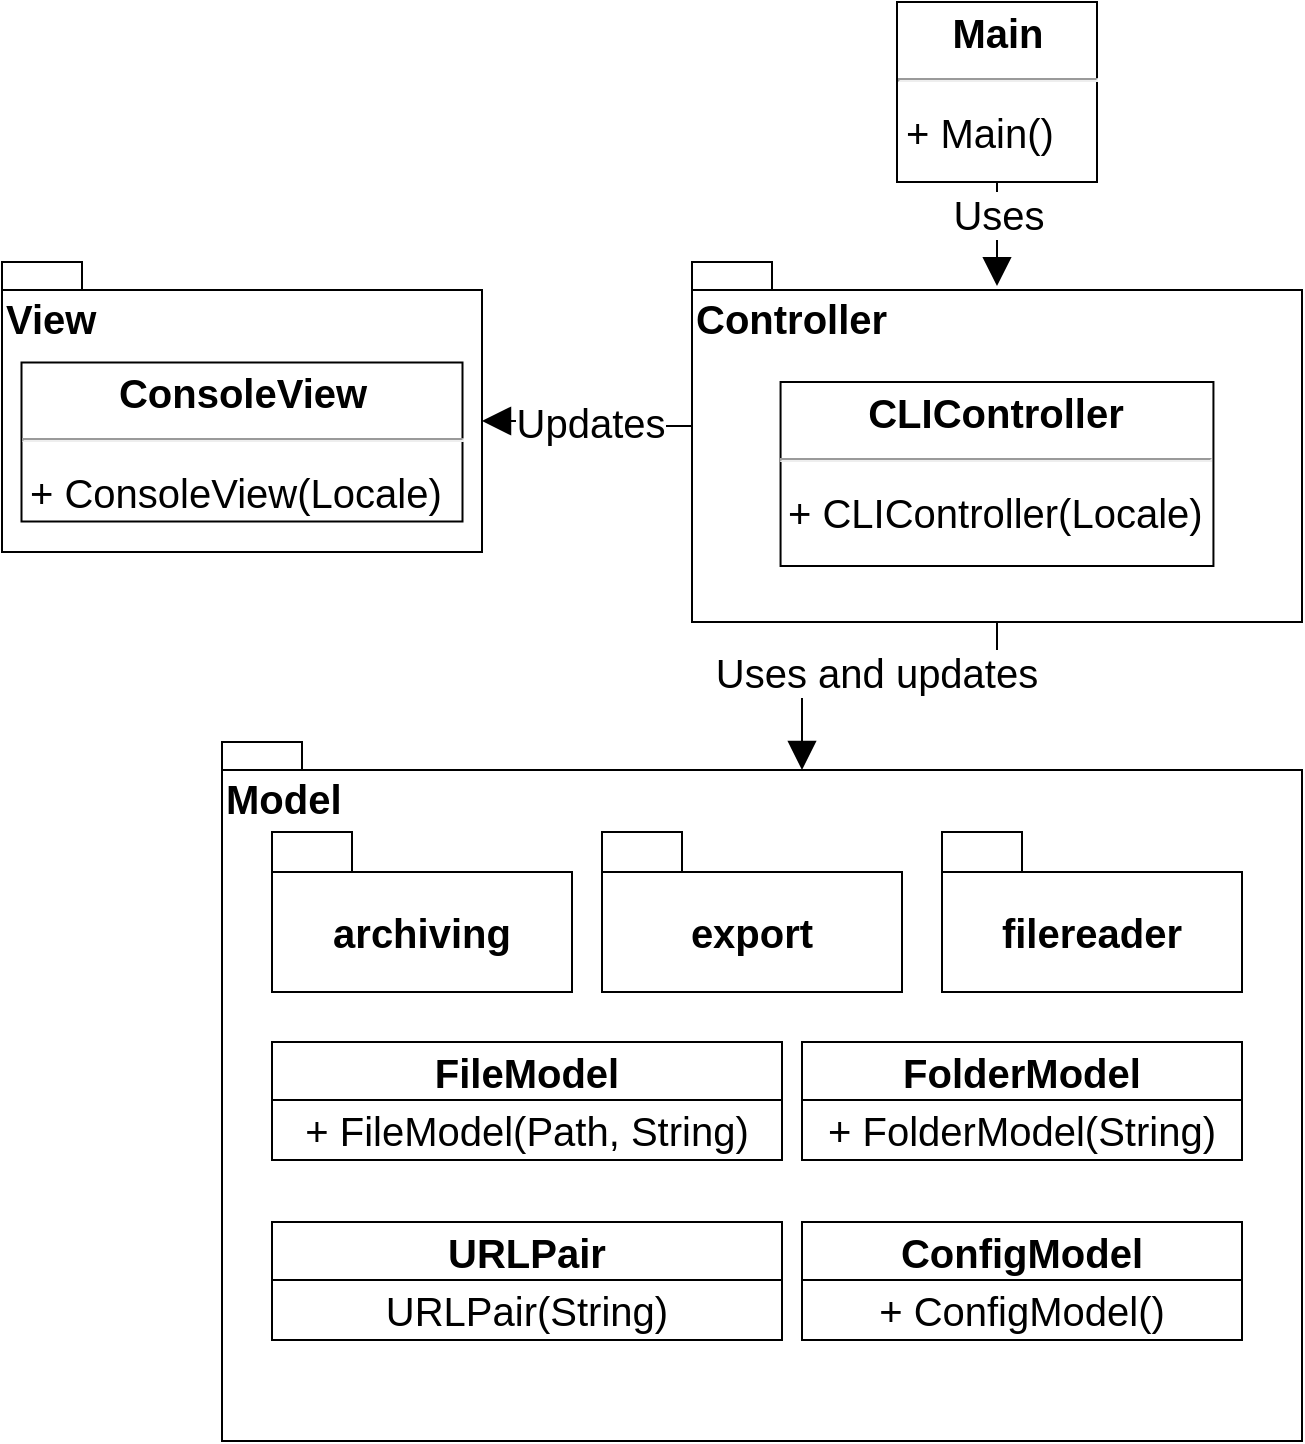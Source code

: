 <mxfile version="22.1.16" type="github" pages="3">
  <diagram id="C5RBs43oDa-KdzZeNtuy" name="Highlevel_MVC">
    <mxGraphModel dx="1945" dy="974" grid="1" gridSize="10" guides="1" tooltips="1" connect="1" arrows="1" fold="1" page="1" pageScale="1" pageWidth="827" pageHeight="1169" math="0" shadow="0">
      <root>
        <mxCell id="WIyWlLk6GJQsqaUBKTNV-0" />
        <mxCell id="WIyWlLk6GJQsqaUBKTNV-1" parent="WIyWlLk6GJQsqaUBKTNV-0" />
        <mxCell id="QGYrQredVnfcg148uMwv-22" value="Updates" style="edgeStyle=orthogonalEdgeStyle;rounded=0;orthogonalLoop=1;jettySize=auto;html=1;exitX=0;exitY=0;exitDx=0;exitDy=82;exitPerimeter=0;entryX=0;entryY=0;entryDx=240;entryDy=79.5;entryPerimeter=0;fontSize=20;endSize=12;startSize=12;endArrow=block;endFill=1;" parent="WIyWlLk6GJQsqaUBKTNV-1" source="QGYrQredVnfcg148uMwv-10" target="QGYrQredVnfcg148uMwv-9" edge="1">
          <mxGeometry relative="1" as="geometry" />
        </mxCell>
        <mxCell id="QGYrQredVnfcg148uMwv-23" value="Uses and updates" style="edgeStyle=orthogonalEdgeStyle;rounded=0;orthogonalLoop=1;jettySize=auto;html=1;exitX=0.5;exitY=1;exitDx=0;exitDy=0;exitPerimeter=0;fontSize=20;entryX=0;entryY=0;entryDx=290;entryDy=14;entryPerimeter=0;endSize=12;startSize=12;endArrow=block;endFill=1;" parent="WIyWlLk6GJQsqaUBKTNV-1" source="QGYrQredVnfcg148uMwv-10" target="QGYrQredVnfcg148uMwv-11" edge="1">
          <mxGeometry relative="1" as="geometry">
            <mxPoint x="270" y="540" as="targetPoint" />
          </mxGeometry>
        </mxCell>
        <mxCell id="QGYrQredVnfcg148uMwv-24" value="&lt;p style=&quot;margin: 4px 0px 0px; text-align: center; font-size: 20px;&quot;&gt;&lt;b style=&quot;font-size: 20px;&quot;&gt;Main&lt;/b&gt;&lt;/p&gt;&lt;hr style=&quot;font-size: 20px;&quot;&gt;&lt;p style=&quot;margin: 0px 0px 0px 4px; line-height: 1.6; font-size: 20px;&quot;&gt;+ Main() &lt;/p&gt;" style="verticalAlign=top;align=left;overflow=fill;fontSize=20;fontFamily=Helvetica;html=1;rounded=0;shadow=0;comic=0;labelBackgroundColor=none;strokeWidth=1;" parent="WIyWlLk6GJQsqaUBKTNV-1" vertex="1">
          <mxGeometry x="147.5" y="170" width="100" height="90" as="geometry" />
        </mxCell>
        <mxCell id="QGYrQredVnfcg148uMwv-25" value="Uses" style="edgeStyle=orthogonalEdgeStyle;rounded=0;orthogonalLoop=1;jettySize=auto;html=1;exitX=0.5;exitY=1;exitDx=0;exitDy=0;fontSize=20;entryX=0.5;entryY=0.067;entryDx=0;entryDy=0;entryPerimeter=0;endSize=12;startSize=12;endArrow=block;endFill=1;" parent="WIyWlLk6GJQsqaUBKTNV-1" source="QGYrQredVnfcg148uMwv-24" target="QGYrQredVnfcg148uMwv-10" edge="1">
          <mxGeometry relative="1" as="geometry">
            <mxPoint x="75" y="300" as="targetPoint" />
          </mxGeometry>
        </mxCell>
        <mxCell id="CSHUBqYgd3ZQVv_3Laho-2" value="" style="group;fontSize=20;" parent="WIyWlLk6GJQsqaUBKTNV-1" vertex="1" connectable="0">
          <mxGeometry x="-300" y="300" width="240" height="145" as="geometry" />
        </mxCell>
        <mxCell id="QGYrQredVnfcg148uMwv-9" value="View" style="shape=folder;fontStyle=1;spacingTop=10;tabWidth=40;tabHeight=14;tabPosition=left;html=1;whiteSpace=wrap;verticalAlign=top;align=left;fontSize=20;container=0;" parent="CSHUBqYgd3ZQVv_3Laho-2" vertex="1">
          <mxGeometry width="240" height="145" as="geometry" />
        </mxCell>
        <mxCell id="QGYrQredVnfcg148uMwv-19" value="&lt;p style=&quot;margin: 4px 0px 0px; text-align: center; font-size: 20px;&quot;&gt;&lt;b style=&quot;font-size: 20px;&quot;&gt;ConsoleView&lt;/b&gt;&lt;/p&gt;&lt;hr style=&quot;font-size: 20px;&quot;&gt;&lt;p style=&quot;margin: 0px 0px 0px 4px; line-height: 1.6; font-size: 20px;&quot;&gt;+ ConsoleView(Locale)&lt;/p&gt;" style="verticalAlign=top;align=left;overflow=fill;fontSize=20;fontFamily=Helvetica;html=1;rounded=0;shadow=0;comic=0;labelBackgroundColor=none;strokeWidth=1;container=0;" parent="CSHUBqYgd3ZQVv_3Laho-2" vertex="1">
          <mxGeometry x="9.75" y="50.25" width="220.5" height="79.5" as="geometry" />
        </mxCell>
        <mxCell id="QGYrQredVnfcg148uMwv-11" value="Model" style="shape=folder;fontStyle=1;spacingTop=10;tabWidth=40;tabHeight=14;tabPosition=left;html=1;whiteSpace=wrap;verticalAlign=top;align=left;fontSize=20;container=0;" parent="WIyWlLk6GJQsqaUBKTNV-1" vertex="1">
          <mxGeometry x="-190" y="540" width="540" height="349.5" as="geometry" />
        </mxCell>
        <mxCell id="tqvThd2J1X2mvA5Grj6J-0" value="archiving" style="shape=folder;fontStyle=1;tabWidth=40;tabHeight=20;tabPosition=left;html=1;boundedLbl=1;whiteSpace=wrap;fontSize=20;" parent="WIyWlLk6GJQsqaUBKTNV-1" vertex="1">
          <mxGeometry x="-165" y="585" width="150" height="80" as="geometry" />
        </mxCell>
        <mxCell id="tqvThd2J1X2mvA5Grj6J-1" value="export" style="shape=folder;fontStyle=1;tabWidth=40;tabHeight=20;tabPosition=left;html=1;boundedLbl=1;whiteSpace=wrap;fontSize=20;" parent="WIyWlLk6GJQsqaUBKTNV-1" vertex="1">
          <mxGeometry y="585" width="150" height="80" as="geometry" />
        </mxCell>
        <mxCell id="tqvThd2J1X2mvA5Grj6J-2" value="filereader" style="shape=folder;fontStyle=1;tabWidth=40;tabHeight=20;tabPosition=left;html=1;boundedLbl=1;whiteSpace=wrap;fontSize=20;" parent="WIyWlLk6GJQsqaUBKTNV-1" vertex="1">
          <mxGeometry x="170" y="585" width="150" height="80" as="geometry" />
        </mxCell>
        <mxCell id="tqvThd2J1X2mvA5Grj6J-8" value="FileModel" style="swimlane;fontStyle=1;align=center;verticalAlign=middle;childLayout=stackLayout;horizontal=1;startSize=29;horizontalStack=0;resizeParent=1;resizeParentMax=0;resizeLast=0;collapsible=0;marginBottom=0;html=1;whiteSpace=wrap;fontSize=20;" parent="WIyWlLk6GJQsqaUBKTNV-1" vertex="1">
          <mxGeometry x="-165" y="690" width="255" height="59" as="geometry" />
        </mxCell>
        <mxCell id="tqvThd2J1X2mvA5Grj6J-15" value="+ FileModel(Path, String)" style="text;html=1;strokeColor=none;fillColor=none;align=center;verticalAlign=middle;whiteSpace=wrap;rounded=0;fontSize=20;" parent="tqvThd2J1X2mvA5Grj6J-8" vertex="1">
          <mxGeometry y="29" width="255" height="30" as="geometry" />
        </mxCell>
        <mxCell id="tqvThd2J1X2mvA5Grj6J-11" value="FolderModel" style="swimlane;fontStyle=1;align=center;verticalAlign=middle;childLayout=stackLayout;horizontal=1;startSize=29;horizontalStack=0;resizeParent=1;resizeParentMax=0;resizeLast=0;collapsible=0;marginBottom=0;html=1;whiteSpace=wrap;fontSize=20;" parent="WIyWlLk6GJQsqaUBKTNV-1" vertex="1">
          <mxGeometry x="100" y="690" width="220" height="59" as="geometry" />
        </mxCell>
        <mxCell id="tqvThd2J1X2mvA5Grj6J-17" value="+ FolderModel(String)" style="text;html=1;strokeColor=none;fillColor=none;align=center;verticalAlign=middle;whiteSpace=wrap;rounded=0;fontSize=20;" parent="tqvThd2J1X2mvA5Grj6J-11" vertex="1">
          <mxGeometry y="29" width="220" height="30" as="geometry" />
        </mxCell>
        <mxCell id="tqvThd2J1X2mvA5Grj6J-12" value="ConfigModel" style="swimlane;fontStyle=1;align=center;verticalAlign=middle;childLayout=stackLayout;horizontal=1;startSize=29;horizontalStack=0;resizeParent=1;resizeParentMax=0;resizeLast=0;collapsible=0;marginBottom=0;html=1;whiteSpace=wrap;fontSize=20;" parent="WIyWlLk6GJQsqaUBKTNV-1" vertex="1">
          <mxGeometry x="100" y="780" width="220" height="59" as="geometry" />
        </mxCell>
        <mxCell id="tqvThd2J1X2mvA5Grj6J-18" value="+ ConfigModel()" style="text;html=1;strokeColor=none;fillColor=none;align=center;verticalAlign=middle;whiteSpace=wrap;rounded=0;fontSize=20;" parent="tqvThd2J1X2mvA5Grj6J-12" vertex="1">
          <mxGeometry y="29" width="220" height="30" as="geometry" />
        </mxCell>
        <mxCell id="tqvThd2J1X2mvA5Grj6J-13" value="&lt;div style=&quot;font-size: 20px;&quot;&gt;URLPair&lt;/div&gt;" style="swimlane;fontStyle=1;align=center;verticalAlign=middle;childLayout=stackLayout;horizontal=1;startSize=29;horizontalStack=0;resizeParent=1;resizeParentMax=0;resizeLast=0;collapsible=0;marginBottom=0;html=1;whiteSpace=wrap;fontSize=20;" parent="WIyWlLk6GJQsqaUBKTNV-1" vertex="1">
          <mxGeometry x="-165" y="780" width="255" height="59" as="geometry" />
        </mxCell>
        <mxCell id="tqvThd2J1X2mvA5Grj6J-19" value="URLPair(String)" style="text;html=1;strokeColor=none;fillColor=none;align=center;verticalAlign=middle;whiteSpace=wrap;rounded=0;fontSize=20;" parent="tqvThd2J1X2mvA5Grj6J-13" vertex="1">
          <mxGeometry y="29" width="255" height="30" as="geometry" />
        </mxCell>
        <mxCell id="QGYrQredVnfcg148uMwv-10" value="Controller" style="shape=folder;fontStyle=1;spacingTop=10;tabWidth=40;tabHeight=14;tabPosition=left;html=1;whiteSpace=wrap;align=left;verticalAlign=top;fontSize=20;container=0;" parent="WIyWlLk6GJQsqaUBKTNV-1" vertex="1">
          <mxGeometry x="45" y="300" width="305" height="180" as="geometry" />
        </mxCell>
        <mxCell id="QGYrQredVnfcg148uMwv-14" value="&lt;p style=&quot;margin: 4px 0px 0px; text-align: center; font-size: 20px;&quot;&gt;&lt;b style=&quot;font-size: 20px;&quot;&gt;CLIController&lt;/b&gt;&lt;/p&gt;&lt;hr style=&quot;font-size: 20px;&quot;&gt;&lt;p style=&quot;margin: 0px 0px 0px 4px; line-height: 1.6; font-size: 20px;&quot;&gt;+ CLIController(Locale) &lt;/p&gt;" style="verticalAlign=top;align=left;overflow=fill;fontSize=20;fontFamily=Helvetica;html=1;rounded=0;shadow=0;comic=0;labelBackgroundColor=none;strokeWidth=1;container=0;" parent="WIyWlLk6GJQsqaUBKTNV-1" vertex="1">
          <mxGeometry x="89.28" y="360" width="216.44" height="92" as="geometry" />
        </mxCell>
      </root>
    </mxGraphModel>
  </diagram>
  <diagram id="DcU-BiYOPnU9oxLkgbCm" name="Detailed_MVC">
    <mxGraphModel dx="2901" dy="1123" grid="1" gridSize="10" guides="1" tooltips="1" connect="1" arrows="1" fold="1" page="1" pageScale="1" pageWidth="827" pageHeight="1169" math="0" shadow="0">
      <root>
        <mxCell id="0" />
        <mxCell id="1" parent="0" />
        <mxCell id="aJK3CpLHi-7lh1vaiTq2-1" value="Updates" style="edgeStyle=orthogonalEdgeStyle;rounded=0;orthogonalLoop=1;jettySize=auto;html=1;exitX=0;exitY=0;exitDx=0;exitDy=82;exitPerimeter=0;entryX=0;entryY=0;entryDx=240;entryDy=79.5;entryPerimeter=0;fontSize=18;" parent="1" source="aJK3CpLHi-7lh1vaiTq2-14" target="aJK3CpLHi-7lh1vaiTq2-17" edge="1">
          <mxGeometry relative="1" as="geometry" />
        </mxCell>
        <mxCell id="aJK3CpLHi-7lh1vaiTq2-2" value="Uses and updates" style="edgeStyle=orthogonalEdgeStyle;rounded=0;orthogonalLoop=1;jettySize=auto;html=1;exitX=0.5;exitY=1;exitDx=0;exitDy=0;exitPerimeter=0;entryX=0.49;entryY=0.036;entryDx=0;entryDy=0;entryPerimeter=0;fontSize=18;" parent="1" source="aJK3CpLHi-7lh1vaiTq2-14" target="aJK3CpLHi-7lh1vaiTq2-6" edge="1">
          <mxGeometry relative="1" as="geometry" />
        </mxCell>
        <mxCell id="aJK3CpLHi-7lh1vaiTq2-3" value="&lt;p style=&quot;margin: 4px 0px 0px; text-align: center; font-size: 18px;&quot;&gt;&lt;b style=&quot;font-size: 18px;&quot;&gt;Main&lt;/b&gt;&lt;/p&gt;&lt;hr style=&quot;font-size: 18px;&quot;&gt;&lt;p style=&quot;margin: 0px 0px 0px 4px; line-height: 1.6; font-size: 18px;&quot;&gt;+ Main(): &lt;/p&gt;" style="verticalAlign=top;align=left;overflow=fill;fontSize=18;fontFamily=Helvetica;html=1;rounded=0;shadow=0;comic=0;labelBackgroundColor=none;strokeWidth=1;" parent="1" vertex="1">
          <mxGeometry x="24.75" y="150" width="100" height="80" as="geometry" />
        </mxCell>
        <mxCell id="aJK3CpLHi-7lh1vaiTq2-4" value="Uses" style="edgeStyle=orthogonalEdgeStyle;rounded=0;orthogonalLoop=1;jettySize=auto;html=1;exitX=0.5;exitY=1;exitDx=0;exitDy=0;fontSize=18;entryX=0.5;entryY=0.067;entryDx=0;entryDy=0;entryPerimeter=0;" parent="1" source="aJK3CpLHi-7lh1vaiTq2-3" target="aJK3CpLHi-7lh1vaiTq2-14" edge="1">
          <mxGeometry relative="1" as="geometry">
            <mxPoint x="75" y="300" as="targetPoint" />
          </mxGeometry>
        </mxCell>
        <mxCell id="aJK3CpLHi-7lh1vaiTq2-13" value="" style="group;fontSize=18;" parent="1" vertex="1" connectable="0">
          <mxGeometry x="-155" y="280" width="460" height="180" as="geometry" />
        </mxCell>
        <mxCell id="aJK3CpLHi-7lh1vaiTq2-14" value="Controller" style="shape=folder;fontStyle=1;spacingTop=10;tabWidth=40;tabHeight=14;tabPosition=left;html=1;whiteSpace=wrap;align=left;verticalAlign=top;fontSize=18;container=0;fillColor=#FBC200;" parent="aJK3CpLHi-7lh1vaiTq2-13" vertex="1">
          <mxGeometry width="460" height="180" as="geometry" />
        </mxCell>
        <mxCell id="aJK3CpLHi-7lh1vaiTq2-15" value="&lt;p style=&quot;margin: 4px 0px 0px; text-align: center; font-size: 18px;&quot;&gt;&lt;b style=&quot;font-size: 18px;&quot;&gt;CLIController&lt;/b&gt;&lt;/p&gt;&lt;hr style=&quot;font-size: 18px;&quot;&gt;&lt;p style=&quot;margin: 0px 0px 0px 4px; line-height: 1.6; font-size: 18px;&quot;&gt;+ CLIController(URLArchiverModel, ConsoleView,&amp;nbsp;&lt;/p&gt;&lt;p style=&quot;margin: 0px 0px 0px 4px; line-height: 1.6; font-size: 18px;&quot;&gt;&lt;span style=&quot;white-space: pre; font-size: 18px;&quot;&gt;&#x9;&lt;/span&gt;URLExtractor, URLArchiver): &lt;/p&gt;" style="verticalAlign=top;align=left;overflow=fill;fontSize=18;fontFamily=Helvetica;html=1;rounded=0;shadow=0;comic=0;labelBackgroundColor=none;strokeWidth=1;container=0;" parent="aJK3CpLHi-7lh1vaiTq2-13" vertex="1">
          <mxGeometry x="19.5" y="48" width="420.5" height="112" as="geometry" />
        </mxCell>
        <mxCell id="aJK3CpLHi-7lh1vaiTq2-16" value="" style="group;fontSize=18;fillColor=default;" parent="1" vertex="1" connectable="0">
          <mxGeometry x="-500" y="280" width="240" height="145" as="geometry" />
        </mxCell>
        <mxCell id="aJK3CpLHi-7lh1vaiTq2-17" value="View" style="shape=folder;fontStyle=1;spacingTop=10;tabWidth=40;tabHeight=14;tabPosition=left;html=1;whiteSpace=wrap;verticalAlign=top;align=left;fontSize=18;container=0;fillColor=#99c1f1;" parent="aJK3CpLHi-7lh1vaiTq2-16" vertex="1">
          <mxGeometry width="240" height="145" as="geometry" />
        </mxCell>
        <mxCell id="aJK3CpLHi-7lh1vaiTq2-18" value="&lt;p style=&quot;margin: 4px 0px 0px; text-align: center; font-size: 18px;&quot;&gt;&lt;b style=&quot;font-size: 18px;&quot;&gt;ConsoleView&lt;/b&gt;&lt;/p&gt;&lt;hr style=&quot;font-size: 18px;&quot;&gt;&lt;p style=&quot;margin: 0px 0px 0px 4px; line-height: 1.6; font-size: 18px;&quot;&gt;+ ConsoleView(Locale): &lt;/p&gt;" style="verticalAlign=top;align=left;overflow=fill;fontSize=18;fontFamily=Helvetica;html=1;rounded=0;shadow=0;comic=0;labelBackgroundColor=none;strokeWidth=1;container=0;" parent="aJK3CpLHi-7lh1vaiTq2-16" vertex="1">
          <mxGeometry x="19.5" y="50.25" width="201" height="79.5" as="geometry" />
        </mxCell>
        <mxCell id="aJK3CpLHi-7lh1vaiTq2-30" value="" style="group;fontSize=18;fillColor=default;" parent="1" vertex="1" connectable="0">
          <mxGeometry x="-240" y="510" width="640" height="310" as="geometry" />
        </mxCell>
        <mxCell id="aJK3CpLHi-7lh1vaiTq2-6" value="Model" style="shape=folder;fontStyle=1;spacingTop=10;tabWidth=40;tabHeight=14;tabPosition=left;html=1;whiteSpace=wrap;verticalAlign=top;align=left;fontSize=18;container=0;fillColor=#D2A56D;" parent="aJK3CpLHi-7lh1vaiTq2-30" vertex="1">
          <mxGeometry width="640" height="310" as="geometry" />
        </mxCell>
        <mxCell id="aJK3CpLHi-7lh1vaiTq2-9" value="&lt;p style=&quot;margin: 4px 0px 0px; text-align: center; font-size: 18px;&quot;&gt;&lt;b style=&quot;font-size: 18px;&quot;&gt;URLPair&lt;/b&gt;&lt;/p&gt;&lt;hr style=&quot;font-size: 18px;&quot;&gt;&lt;p style=&quot;margin: 0px 0px 0px 4px; line-height: 1.6; font-size: 18px;&quot;&gt;+ URLPair(String, int): &lt;/p&gt;" style="verticalAlign=top;align=left;overflow=fill;fontSize=18;fontFamily=Helvetica;html=1;rounded=0;shadow=0;comic=0;labelBackgroundColor=none;strokeWidth=1;container=0;" parent="aJK3CpLHi-7lh1vaiTq2-30" vertex="1">
          <mxGeometry x="363.25" y="195" width="250" height="80" as="geometry" />
        </mxCell>
        <mxCell id="aJK3CpLHi-7lh1vaiTq2-24" value="&lt;p style=&quot;margin: 4px 0px 0px; text-align: center; font-size: 18px;&quot;&gt;&lt;b style=&quot;font-size: 18px;&quot;&gt;FolderModel&lt;/b&gt;&lt;/p&gt;&lt;hr style=&quot;font-size: 18px;&quot;&gt;&lt;p style=&quot;margin: 0px 0px 0px 4px; line-height: 1.6; font-size: 18px;&quot;&gt;+ FolderModel(String): &lt;/p&gt;" style="verticalAlign=top;align=left;overflow=fill;fontSize=18;fontFamily=Helvetica;html=1;rounded=0;shadow=0;comic=0;labelBackgroundColor=none;strokeWidth=1;container=0;" parent="aJK3CpLHi-7lh1vaiTq2-30" vertex="1">
          <mxGeometry x="30" y="60" width="250" height="80" as="geometry" />
        </mxCell>
        <mxCell id="aJK3CpLHi-7lh1vaiTq2-28" style="edgeStyle=orthogonalEdgeStyle;rounded=0;orthogonalLoop=1;jettySize=auto;html=1;exitX=0.5;exitY=1;exitDx=0;exitDy=0;entryX=0.5;entryY=0;entryDx=0;entryDy=0;startArrow=diamond;startFill=1;endArrow=none;endFill=0;startSize=15;fontSize=18;" parent="aJK3CpLHi-7lh1vaiTq2-30" source="aJK3CpLHi-7lh1vaiTq2-25" target="aJK3CpLHi-7lh1vaiTq2-9" edge="1">
          <mxGeometry relative="1" as="geometry" />
        </mxCell>
        <mxCell id="aJK3CpLHi-7lh1vaiTq2-25" value="&lt;p style=&quot;margin: 4px 0px 0px; text-align: center; font-size: 18px;&quot;&gt;&lt;b style=&quot;font-size: 18px;&quot;&gt;FileModel&lt;/b&gt;&lt;/p&gt;&lt;hr style=&quot;font-size: 18px;&quot;&gt;&lt;p style=&quot;margin: 0px 0px 0px 4px; line-height: 1.6; font-size: 18px;&quot;&gt;+ FileModel(String, String): &lt;/p&gt;" style="verticalAlign=top;align=left;overflow=fill;fontSize=18;fontFamily=Helvetica;html=1;rounded=0;shadow=0;comic=0;labelBackgroundColor=none;strokeWidth=1;container=0;" parent="aJK3CpLHi-7lh1vaiTq2-30" vertex="1">
          <mxGeometry x="376.5" y="60" width="223.5" height="80" as="geometry" />
        </mxCell>
        <mxCell id="aJK3CpLHi-7lh1vaiTq2-23" style="edgeStyle=orthogonalEdgeStyle;rounded=0;orthogonalLoop=1;jettySize=auto;html=1;exitX=1;exitY=0.5;exitDx=0;exitDy=0;entryX=0;entryY=0.5;entryDx=0;entryDy=0;endArrow=none;endFill=0;fontSize=18;" parent="aJK3CpLHi-7lh1vaiTq2-30" source="aJK3CpLHi-7lh1vaiTq2-24" target="aJK3CpLHi-7lh1vaiTq2-25" edge="1">
          <mxGeometry relative="1" as="geometry" />
        </mxCell>
        <mxCell id="aJK3CpLHi-7lh1vaiTq2-26" value="1" style="text;html=1;strokeColor=none;fillColor=none;align=center;verticalAlign=middle;whiteSpace=wrap;rounded=0;fontSize=18;" parent="aJK3CpLHi-7lh1vaiTq2-30" vertex="1">
          <mxGeometry x="267" y="72" width="60" height="30" as="geometry" />
        </mxCell>
        <mxCell id="aJK3CpLHi-7lh1vaiTq2-27" value="*" style="text;html=1;strokeColor=none;fillColor=none;align=center;verticalAlign=middle;whiteSpace=wrap;rounded=0;fontSize=18;" parent="aJK3CpLHi-7lh1vaiTq2-30" vertex="1">
          <mxGeometry x="329.5" y="75" width="60" height="30" as="geometry" />
        </mxCell>
        <mxCell id="aJK3CpLHi-7lh1vaiTq2-29" value="*" style="text;html=1;strokeColor=none;fillColor=none;align=center;verticalAlign=middle;whiteSpace=wrap;rounded=0;fontSize=18;" parent="aJK3CpLHi-7lh1vaiTq2-30" vertex="1">
          <mxGeometry x="480" y="165" width="60" height="30" as="geometry" />
        </mxCell>
      </root>
    </mxGraphModel>
  </diagram>
  <diagram id="es69Ed0PYdbkx7mRGKWy" name="Highlevel_MV_Presentation">
    <mxGraphModel dx="1800" dy="828" grid="1" gridSize="10" guides="1" tooltips="1" connect="1" arrows="1" fold="1" page="1" pageScale="1" pageWidth="850" pageHeight="1100" math="0" shadow="0">
      <root>
        <mxCell id="0" />
        <mxCell id="1" parent="0" />
        <mxCell id="Vl4k0jaABsQnlIT1VJTh-1" value="Updates" style="edgeStyle=orthogonalEdgeStyle;rounded=0;orthogonalLoop=1;jettySize=auto;html=1;exitX=0;exitY=0;exitDx=0;exitDy=82;exitPerimeter=0;entryX=0;entryY=0;entryDx=240;entryDy=79.5;entryPerimeter=0;fontSize=20;endSize=12;startSize=12;endArrow=block;endFill=1;" edge="1" parent="1" source="Vl4k0jaABsQnlIT1VJTh-20" target="Vl4k0jaABsQnlIT1VJTh-6">
          <mxGeometry relative="1" as="geometry" />
        </mxCell>
        <mxCell id="Vl4k0jaABsQnlIT1VJTh-2" value="Uses and updates" style="edgeStyle=orthogonalEdgeStyle;rounded=0;orthogonalLoop=1;jettySize=auto;html=1;exitX=0.5;exitY=1;exitDx=0;exitDy=0;exitPerimeter=0;fontSize=20;endSize=12;startSize=12;endArrow=block;endFill=1;entryX=0;entryY=0;entryDx=290;entryDy=14;entryPerimeter=0;" edge="1" parent="1" source="Vl4k0jaABsQnlIT1VJTh-20" target="Vl4k0jaABsQnlIT1VJTh-8">
          <mxGeometry relative="1" as="geometry">
            <mxPoint x="270" y="540" as="targetPoint" />
          </mxGeometry>
        </mxCell>
        <mxCell id="Vl4k0jaABsQnlIT1VJTh-3" value="&lt;p style=&quot;margin: 4px 0px 0px; text-align: center; font-size: 20px;&quot;&gt;&lt;b style=&quot;font-size: 20px;&quot;&gt;Main&lt;/b&gt;&lt;/p&gt;&lt;hr style=&quot;font-size: 20px;&quot;&gt;&lt;p style=&quot;margin: 0px 0px 0px 4px; line-height: 1.6; font-size: 20px;&quot;&gt;+ Main() &lt;/p&gt;" style="verticalAlign=top;align=left;overflow=fill;fontSize=20;fontFamily=Helvetica;html=1;rounded=0;shadow=0;comic=0;labelBackgroundColor=none;strokeWidth=1;" vertex="1" parent="1">
          <mxGeometry x="147.5" y="170" width="100" height="90" as="geometry" />
        </mxCell>
        <mxCell id="Vl4k0jaABsQnlIT1VJTh-4" value="Uses" style="edgeStyle=orthogonalEdgeStyle;rounded=0;orthogonalLoop=1;jettySize=auto;html=1;exitX=0.5;exitY=1;exitDx=0;exitDy=0;fontSize=20;entryX=0.5;entryY=0.067;entryDx=0;entryDy=0;entryPerimeter=0;endSize=12;startSize=12;endArrow=block;endFill=1;" edge="1" parent="1" source="Vl4k0jaABsQnlIT1VJTh-3" target="Vl4k0jaABsQnlIT1VJTh-20">
          <mxGeometry relative="1" as="geometry">
            <mxPoint x="75" y="300" as="targetPoint" />
          </mxGeometry>
        </mxCell>
        <mxCell id="Vl4k0jaABsQnlIT1VJTh-5" value="" style="group;fontSize=20;fillColor=default;container=0;" vertex="1" connectable="0" parent="1">
          <mxGeometry x="-300" y="300" width="240" height="145" as="geometry" />
        </mxCell>
        <mxCell id="Vl4k0jaABsQnlIT1VJTh-8" value="Model" style="shape=folder;fontStyle=1;spacingTop=10;tabWidth=40;tabHeight=14;tabPosition=left;html=1;whiteSpace=wrap;verticalAlign=top;align=left;fontSize=20;container=0;fillColor=#c17d11;" vertex="1" parent="1">
          <mxGeometry x="-98" y="542" width="540" height="349.5" as="geometry" />
        </mxCell>
        <mxCell id="Vl4k0jaABsQnlIT1VJTh-9" value="archiving" style="shape=folder;fontStyle=1;tabWidth=40;tabHeight=20;tabPosition=left;html=1;boundedLbl=1;whiteSpace=wrap;fontSize=20;" vertex="1" parent="1">
          <mxGeometry x="-73" y="587" width="150" height="80" as="geometry" />
        </mxCell>
        <mxCell id="Vl4k0jaABsQnlIT1VJTh-10" value="export" style="shape=folder;fontStyle=1;tabWidth=40;tabHeight=20;tabPosition=left;html=1;boundedLbl=1;whiteSpace=wrap;fontSize=20;" vertex="1" parent="1">
          <mxGeometry x="92" y="587" width="150" height="80" as="geometry" />
        </mxCell>
        <mxCell id="Vl4k0jaABsQnlIT1VJTh-11" value="filereader" style="shape=folder;fontStyle=1;tabWidth=40;tabHeight=20;tabPosition=left;html=1;boundedLbl=1;whiteSpace=wrap;fontSize=20;" vertex="1" parent="1">
          <mxGeometry x="262" y="587" width="150" height="80" as="geometry" />
        </mxCell>
        <mxCell id="Vl4k0jaABsQnlIT1VJTh-12" value="FileModel" style="swimlane;fontStyle=1;align=center;verticalAlign=middle;childLayout=stackLayout;horizontal=1;startSize=29;horizontalStack=0;resizeParent=1;resizeParentMax=0;resizeLast=0;collapsible=0;marginBottom=0;html=1;whiteSpace=wrap;fontSize=20;" vertex="1" parent="1">
          <mxGeometry x="-73" y="692" width="255" height="59" as="geometry" />
        </mxCell>
        <mxCell id="Vl4k0jaABsQnlIT1VJTh-13" value="+ FileModel(Path, String)" style="text;html=1;strokeColor=none;fillColor=default;align=center;verticalAlign=middle;whiteSpace=wrap;rounded=0;fontSize=20;" vertex="1" parent="Vl4k0jaABsQnlIT1VJTh-12">
          <mxGeometry y="29" width="255" height="30" as="geometry" />
        </mxCell>
        <mxCell id="Vl4k0jaABsQnlIT1VJTh-14" value="FolderModel" style="swimlane;fontStyle=1;align=center;verticalAlign=middle;childLayout=stackLayout;horizontal=1;startSize=29;horizontalStack=0;resizeParent=1;resizeParentMax=0;resizeLast=0;collapsible=0;marginBottom=0;html=1;whiteSpace=wrap;fontSize=20;" vertex="1" parent="1">
          <mxGeometry x="192" y="692" width="220" height="59" as="geometry" />
        </mxCell>
        <mxCell id="Vl4k0jaABsQnlIT1VJTh-15" value="+ FolderModel(String)" style="text;html=1;strokeColor=none;fillColor=default;align=center;verticalAlign=middle;whiteSpace=wrap;rounded=0;fontSize=20;" vertex="1" parent="Vl4k0jaABsQnlIT1VJTh-14">
          <mxGeometry y="29" width="220" height="30" as="geometry" />
        </mxCell>
        <mxCell id="Vl4k0jaABsQnlIT1VJTh-16" value="ConfigModel" style="swimlane;fontStyle=1;align=center;verticalAlign=middle;childLayout=stackLayout;horizontal=1;startSize=29;horizontalStack=0;resizeParent=1;resizeParentMax=0;resizeLast=0;collapsible=0;marginBottom=0;html=1;whiteSpace=wrap;fontSize=20;" vertex="1" parent="1">
          <mxGeometry x="192" y="782" width="220" height="59" as="geometry" />
        </mxCell>
        <mxCell id="Vl4k0jaABsQnlIT1VJTh-17" value="+ ConfigModel()" style="text;html=1;strokeColor=none;fillColor=default;align=center;verticalAlign=middle;whiteSpace=wrap;rounded=0;fontSize=20;" vertex="1" parent="Vl4k0jaABsQnlIT1VJTh-16">
          <mxGeometry y="29" width="220" height="30" as="geometry" />
        </mxCell>
        <mxCell id="Vl4k0jaABsQnlIT1VJTh-18" value="&lt;div style=&quot;font-size: 20px;&quot;&gt;URLPair&lt;/div&gt;" style="swimlane;fontStyle=1;align=center;verticalAlign=middle;childLayout=stackLayout;horizontal=1;startSize=29;horizontalStack=0;resizeParent=1;resizeParentMax=0;resizeLast=0;collapsible=0;marginBottom=0;html=1;whiteSpace=wrap;fontSize=20;" vertex="1" parent="1">
          <mxGeometry x="-73" y="782" width="255" height="59" as="geometry" />
        </mxCell>
        <mxCell id="Vl4k0jaABsQnlIT1VJTh-19" value="URLPair(String)" style="text;html=1;strokeColor=none;fillColor=default;align=center;verticalAlign=middle;whiteSpace=wrap;rounded=0;fontSize=20;" vertex="1" parent="Vl4k0jaABsQnlIT1VJTh-18">
          <mxGeometry y="29" width="255" height="30" as="geometry" />
        </mxCell>
        <mxCell id="Vl4k0jaABsQnlIT1VJTh-20" value="Controller" style="shape=folder;fontStyle=1;spacingTop=10;tabWidth=40;tabHeight=14;tabPosition=left;html=1;whiteSpace=wrap;align=left;verticalAlign=top;fontSize=20;container=0;fillColor=#fbc200;" vertex="1" parent="1">
          <mxGeometry x="40" y="300" width="305" height="180" as="geometry" />
        </mxCell>
        <mxCell id="Vl4k0jaABsQnlIT1VJTh-21" value="&lt;p style=&quot;margin: 4px 0px 0px; text-align: center; font-size: 20px;&quot;&gt;&lt;b style=&quot;font-size: 20px;&quot;&gt;CLIController&lt;/b&gt;&lt;/p&gt;&lt;hr style=&quot;font-size: 20px;&quot;&gt;&lt;p style=&quot;margin: 0px 0px 0px 4px; line-height: 1.6; font-size: 20px;&quot;&gt;+ CLIController(Locale) &lt;/p&gt;" style="verticalAlign=top;align=left;overflow=fill;fontSize=20;fontFamily=Helvetica;html=1;rounded=0;shadow=0;comic=0;labelBackgroundColor=none;strokeWidth=1;container=0;" vertex="1" parent="1">
          <mxGeometry x="89.28" y="360" width="216.44" height="92" as="geometry" />
        </mxCell>
        <mxCell id="Vl4k0jaABsQnlIT1VJTh-6" value="View" style="shape=folder;fontStyle=1;spacingTop=10;tabWidth=40;tabHeight=14;tabPosition=left;html=1;whiteSpace=wrap;verticalAlign=top;align=left;fontSize=20;container=0;fillColor=#99c1f1;" vertex="1" parent="1">
          <mxGeometry x="-300" y="300" width="240" height="145" as="geometry" />
        </mxCell>
        <mxCell id="Vl4k0jaABsQnlIT1VJTh-7" value="&lt;p style=&quot;margin: 4px 0px 0px; text-align: center; font-size: 20px;&quot;&gt;&lt;b style=&quot;font-size: 20px;&quot;&gt;ConsoleView&lt;/b&gt;&lt;/p&gt;&lt;hr style=&quot;font-size: 20px;&quot;&gt;&lt;p style=&quot;margin: 0px 0px 0px 4px; line-height: 1.6; font-size: 20px;&quot;&gt;+ ConsoleView(Locale)&lt;/p&gt;" style="verticalAlign=top;align=left;overflow=fill;fontSize=20;fontFamily=Helvetica;html=1;rounded=0;shadow=0;comic=0;labelBackgroundColor=none;strokeWidth=1;container=0;" vertex="1" parent="1">
          <mxGeometry x="-290.25" y="350.25" width="220.5" height="79.5" as="geometry" />
        </mxCell>
      </root>
    </mxGraphModel>
  </diagram>
</mxfile>
